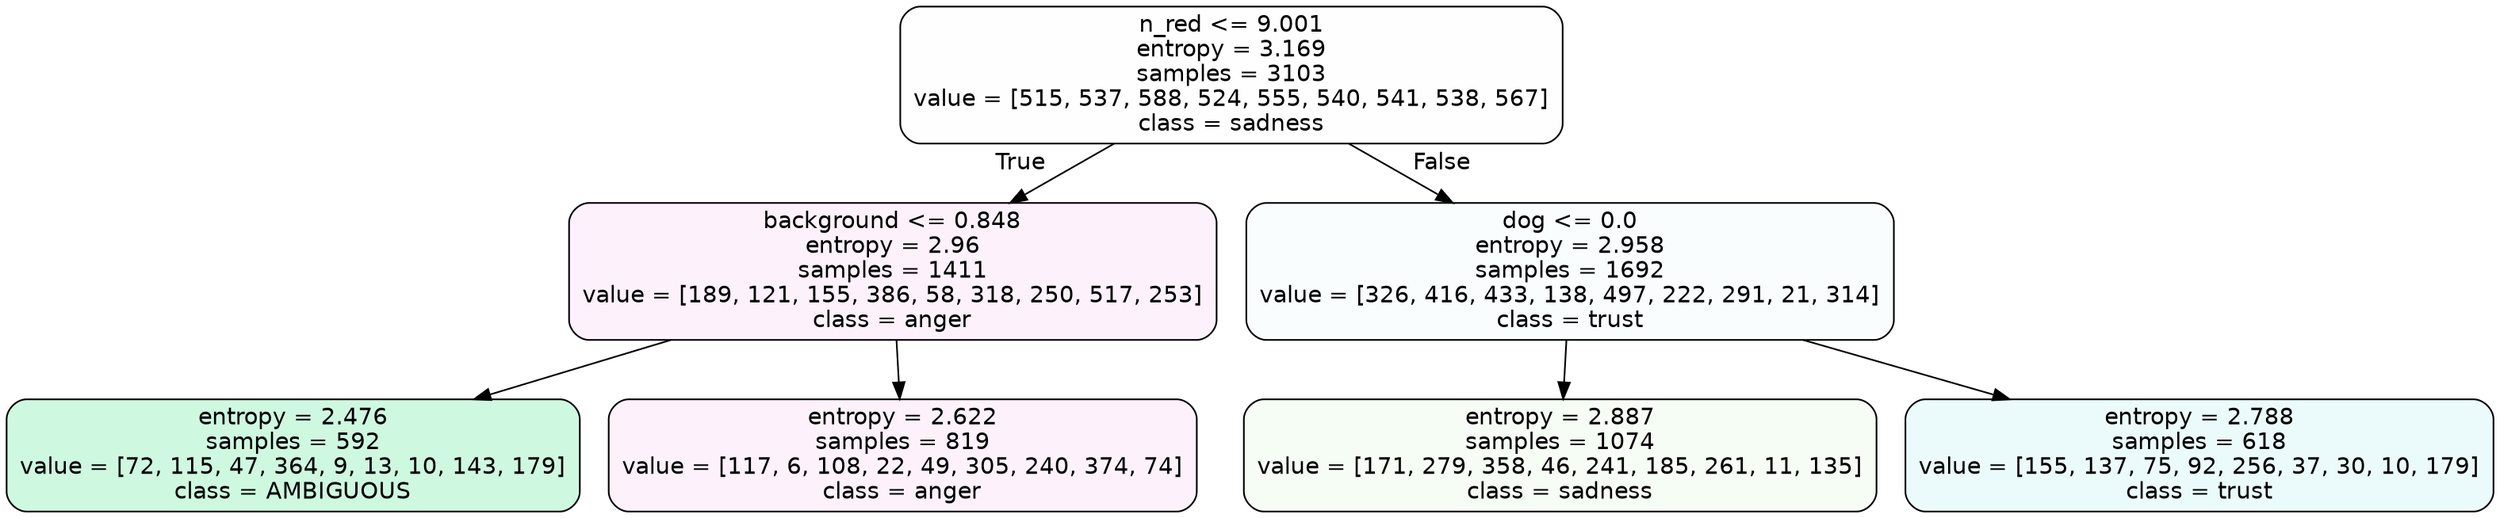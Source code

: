 digraph Tree {
node [shape=box, style="filled, rounded", color="black", fontname=helvetica] ;
edge [fontname=helvetica] ;
0 [label="n_red <= 9.001\nentropy = 3.169\nsamples = 3103\nvalue = [515, 537, 588, 524, 555, 540, 541, 538, 567]\nclass = sadness", fillcolor="#64e53901"] ;
1 [label="background <= 0.848\nentropy = 2.96\nsamples = 1411\nvalue = [189, 121, 155, 386, 58, 318, 250, 517, 253]\nclass = anger", fillcolor="#e539d712"] ;
0 -> 1 [labeldistance=2.5, labelangle=45, headlabel="True"] ;
2 [label="entropy = 2.476\nsamples = 592\nvalue = [72, 115, 47, 364, 9, 13, 10, 143, 179]\nclass = AMBIGUOUS", fillcolor="#39e5813d"] ;
1 -> 2 ;
3 [label="entropy = 2.622\nsamples = 819\nvalue = [117, 6, 108, 22, 49, 305, 240, 374, 74]\nclass = anger", fillcolor="#e539d712"] ;
1 -> 3 ;
4 [label="dog <= 0.0\nentropy = 2.958\nsamples = 1692\nvalue = [326, 416, 433, 138, 497, 222, 291, 21, 314]\nclass = trust", fillcolor="#39d7e507"] ;
0 -> 4 [labeldistance=2.5, labelangle=-45, headlabel="False"] ;
5 [label="entropy = 2.887\nsamples = 1074\nvalue = [171, 279, 358, 46, 241, 185, 261, 11, 135]\nclass = sadness", fillcolor="#64e5390e"] ;
4 -> 5 ;
6 [label="entropy = 2.788\nsamples = 618\nvalue = [155, 137, 75, 92, 256, 37, 30, 10, 179]\nclass = trust", fillcolor="#39d7e519"] ;
4 -> 6 ;
}